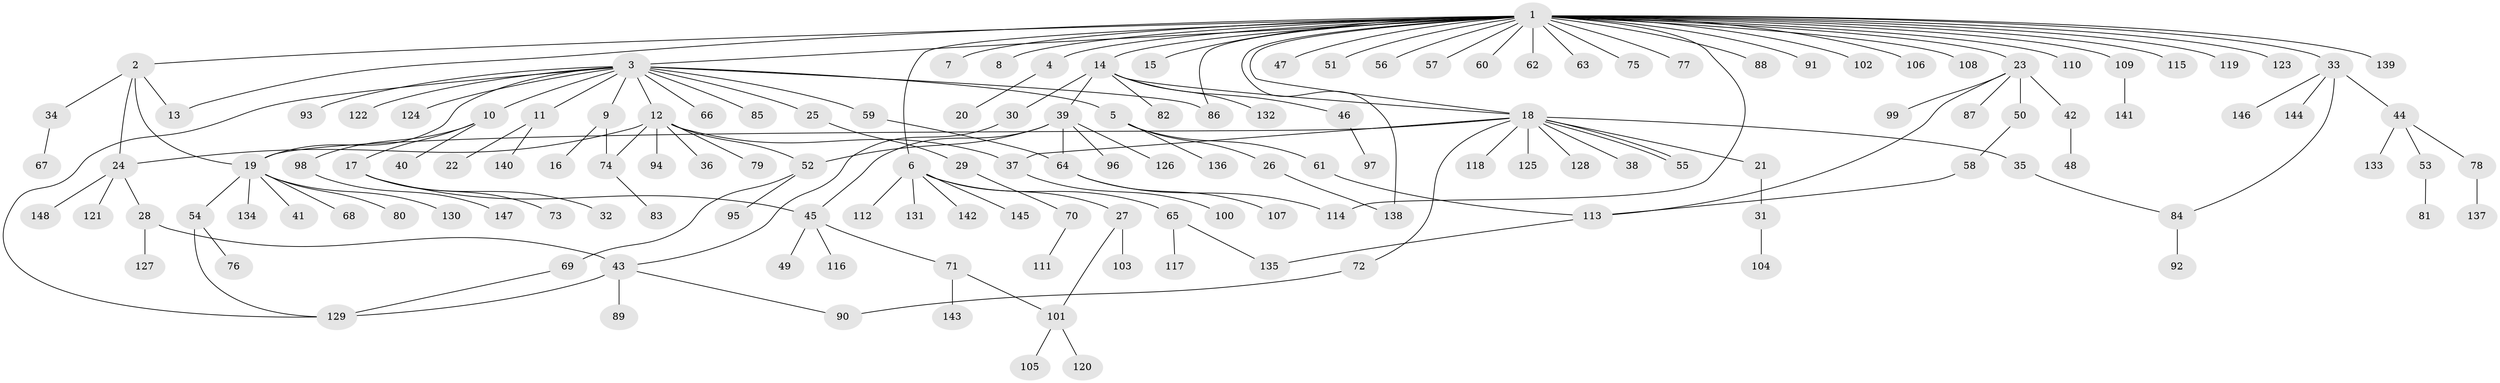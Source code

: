 // Generated by graph-tools (version 1.1) at 2025/50/03/09/25 03:50:00]
// undirected, 148 vertices, 171 edges
graph export_dot {
graph [start="1"]
  node [color=gray90,style=filled];
  1;
  2;
  3;
  4;
  5;
  6;
  7;
  8;
  9;
  10;
  11;
  12;
  13;
  14;
  15;
  16;
  17;
  18;
  19;
  20;
  21;
  22;
  23;
  24;
  25;
  26;
  27;
  28;
  29;
  30;
  31;
  32;
  33;
  34;
  35;
  36;
  37;
  38;
  39;
  40;
  41;
  42;
  43;
  44;
  45;
  46;
  47;
  48;
  49;
  50;
  51;
  52;
  53;
  54;
  55;
  56;
  57;
  58;
  59;
  60;
  61;
  62;
  63;
  64;
  65;
  66;
  67;
  68;
  69;
  70;
  71;
  72;
  73;
  74;
  75;
  76;
  77;
  78;
  79;
  80;
  81;
  82;
  83;
  84;
  85;
  86;
  87;
  88;
  89;
  90;
  91;
  92;
  93;
  94;
  95;
  96;
  97;
  98;
  99;
  100;
  101;
  102;
  103;
  104;
  105;
  106;
  107;
  108;
  109;
  110;
  111;
  112;
  113;
  114;
  115;
  116;
  117;
  118;
  119;
  120;
  121;
  122;
  123;
  124;
  125;
  126;
  127;
  128;
  129;
  130;
  131;
  132;
  133;
  134;
  135;
  136;
  137;
  138;
  139;
  140;
  141;
  142;
  143;
  144;
  145;
  146;
  147;
  148;
  1 -- 2;
  1 -- 3;
  1 -- 4;
  1 -- 6;
  1 -- 7;
  1 -- 8;
  1 -- 13;
  1 -- 14;
  1 -- 15;
  1 -- 18;
  1 -- 23;
  1 -- 33;
  1 -- 47;
  1 -- 51;
  1 -- 56;
  1 -- 57;
  1 -- 60;
  1 -- 62;
  1 -- 63;
  1 -- 75;
  1 -- 77;
  1 -- 86;
  1 -- 88;
  1 -- 91;
  1 -- 102;
  1 -- 106;
  1 -- 108;
  1 -- 109;
  1 -- 110;
  1 -- 114;
  1 -- 115;
  1 -- 119;
  1 -- 123;
  1 -- 138;
  1 -- 139;
  2 -- 13;
  2 -- 19;
  2 -- 24;
  2 -- 34;
  3 -- 5;
  3 -- 9;
  3 -- 10;
  3 -- 11;
  3 -- 12;
  3 -- 19;
  3 -- 25;
  3 -- 59;
  3 -- 66;
  3 -- 85;
  3 -- 86;
  3 -- 93;
  3 -- 122;
  3 -- 124;
  3 -- 129;
  4 -- 20;
  5 -- 26;
  5 -- 61;
  5 -- 136;
  6 -- 27;
  6 -- 65;
  6 -- 112;
  6 -- 131;
  6 -- 142;
  6 -- 145;
  9 -- 16;
  9 -- 74;
  10 -- 17;
  10 -- 40;
  10 -- 98;
  11 -- 22;
  11 -- 140;
  12 -- 24;
  12 -- 36;
  12 -- 37;
  12 -- 52;
  12 -- 74;
  12 -- 79;
  12 -- 94;
  14 -- 18;
  14 -- 30;
  14 -- 39;
  14 -- 46;
  14 -- 82;
  14 -- 132;
  17 -- 32;
  17 -- 45;
  17 -- 73;
  18 -- 19;
  18 -- 21;
  18 -- 35;
  18 -- 37;
  18 -- 38;
  18 -- 55;
  18 -- 55;
  18 -- 72;
  18 -- 118;
  18 -- 125;
  18 -- 128;
  19 -- 41;
  19 -- 54;
  19 -- 68;
  19 -- 80;
  19 -- 130;
  19 -- 134;
  21 -- 31;
  23 -- 42;
  23 -- 50;
  23 -- 87;
  23 -- 99;
  23 -- 113;
  24 -- 28;
  24 -- 121;
  24 -- 148;
  25 -- 29;
  26 -- 138;
  27 -- 101;
  27 -- 103;
  28 -- 43;
  28 -- 127;
  29 -- 70;
  30 -- 43;
  31 -- 104;
  33 -- 44;
  33 -- 84;
  33 -- 144;
  33 -- 146;
  34 -- 67;
  35 -- 84;
  37 -- 100;
  39 -- 45;
  39 -- 52;
  39 -- 64;
  39 -- 96;
  39 -- 126;
  42 -- 48;
  43 -- 89;
  43 -- 90;
  43 -- 129;
  44 -- 53;
  44 -- 78;
  44 -- 133;
  45 -- 49;
  45 -- 71;
  45 -- 116;
  46 -- 97;
  50 -- 58;
  52 -- 69;
  52 -- 95;
  53 -- 81;
  54 -- 76;
  54 -- 129;
  58 -- 113;
  59 -- 64;
  61 -- 113;
  64 -- 107;
  64 -- 114;
  65 -- 117;
  65 -- 135;
  69 -- 129;
  70 -- 111;
  71 -- 101;
  71 -- 143;
  72 -- 90;
  74 -- 83;
  78 -- 137;
  84 -- 92;
  98 -- 147;
  101 -- 105;
  101 -- 120;
  109 -- 141;
  113 -- 135;
}
